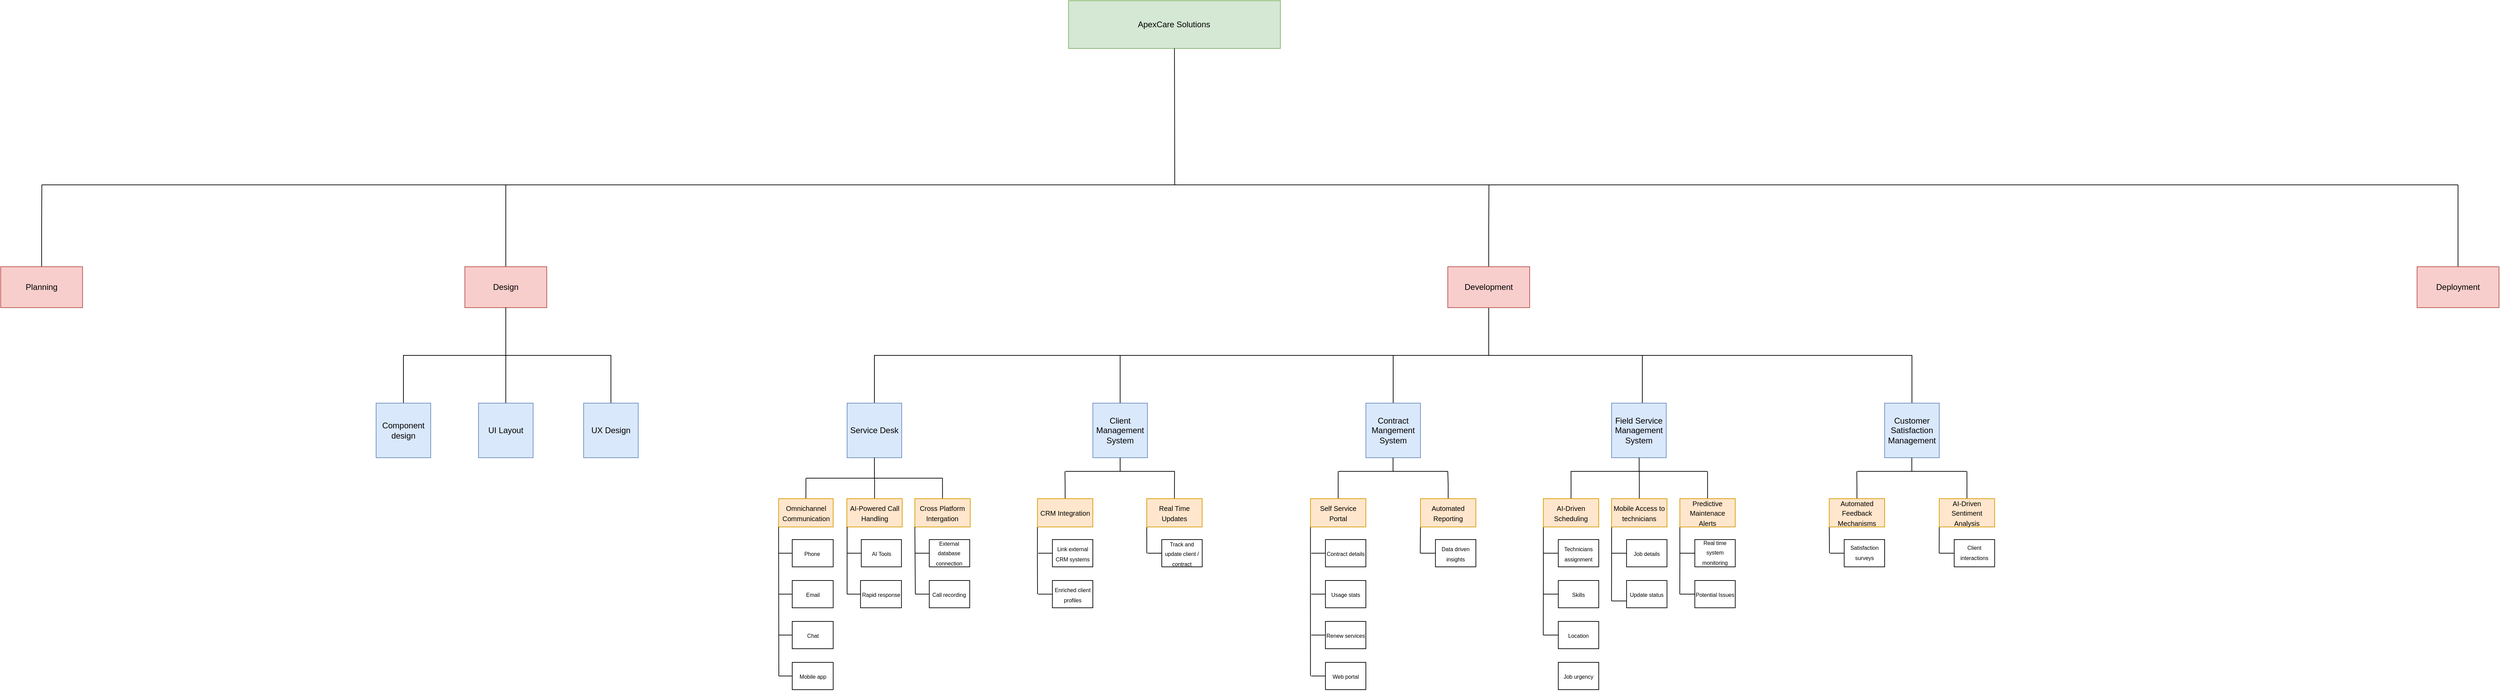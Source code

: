 <mxfile version="24.7.8">
  <diagram name="Page-1" id="Ekql5fOAXxoMZHHE_pls">
    <mxGraphModel dx="4014" dy="3027" grid="1" gridSize="10" guides="1" tooltips="1" connect="1" arrows="1" fold="1" page="1" pageScale="1" pageWidth="827" pageHeight="1169" math="0" shadow="0">
      <root>
        <mxCell id="0" />
        <mxCell id="1" parent="0" />
        <mxCell id="QhEV-e-kiflhuz-4DfNM-1" value="ApexCare Solutions" style="rounded=0;whiteSpace=wrap;html=1;fillColor=#d5e8d4;strokeColor=#82b366;" vertex="1" parent="1">
          <mxGeometry x="1044.36" y="-630" width="310.43" height="70" as="geometry" />
        </mxCell>
        <mxCell id="QhEV-e-kiflhuz-4DfNM-171" style="edgeStyle=orthogonalEdgeStyle;rounded=0;orthogonalLoop=1;jettySize=auto;html=1;exitX=0.5;exitY=0;exitDx=0;exitDy=0;endArrow=none;endFill=0;" edge="1" parent="1" source="QhEV-e-kiflhuz-4DfNM-43">
          <mxGeometry relative="1" as="geometry">
            <mxPoint x="-459.714" y="-360" as="targetPoint" />
          </mxGeometry>
        </mxCell>
        <mxCell id="QhEV-e-kiflhuz-4DfNM-43" value="Planning" style="rounded=0;whiteSpace=wrap;html=1;fillColor=#f8cecc;strokeColor=#b85450;" vertex="1" parent="1">
          <mxGeometry x="-520" y="-240" width="120" height="60" as="geometry" />
        </mxCell>
        <mxCell id="QhEV-e-kiflhuz-4DfNM-172" style="edgeStyle=orthogonalEdgeStyle;rounded=0;orthogonalLoop=1;jettySize=auto;html=1;endArrow=none;endFill=0;" edge="1" parent="1" source="QhEV-e-kiflhuz-4DfNM-44">
          <mxGeometry relative="1" as="geometry">
            <mxPoint x="220" y="-360" as="targetPoint" />
          </mxGeometry>
        </mxCell>
        <mxCell id="QhEV-e-kiflhuz-4DfNM-44" value="Design" style="rounded=0;whiteSpace=wrap;html=1;fillColor=#f8cecc;strokeColor=#b85450;" vertex="1" parent="1">
          <mxGeometry x="160" y="-240" width="120" height="60" as="geometry" />
        </mxCell>
        <mxCell id="QhEV-e-kiflhuz-4DfNM-129" style="edgeStyle=orthogonalEdgeStyle;rounded=0;orthogonalLoop=1;jettySize=auto;html=1;exitX=0.5;exitY=1;exitDx=0;exitDy=0;entryX=0.5;entryY=0;entryDx=0;entryDy=0;endArrow=none;endFill=0;" edge="1" parent="1" source="QhEV-e-kiflhuz-4DfNM-45" target="QhEV-e-kiflhuz-4DfNM-2">
          <mxGeometry relative="1" as="geometry" />
        </mxCell>
        <mxCell id="QhEV-e-kiflhuz-4DfNM-173" style="edgeStyle=orthogonalEdgeStyle;rounded=0;orthogonalLoop=1;jettySize=auto;html=1;exitX=0.5;exitY=0;exitDx=0;exitDy=0;endArrow=none;endFill=0;" edge="1" parent="1" source="QhEV-e-kiflhuz-4DfNM-45">
          <mxGeometry relative="1" as="geometry">
            <mxPoint x="1660.286" y="-360" as="targetPoint" />
          </mxGeometry>
        </mxCell>
        <mxCell id="QhEV-e-kiflhuz-4DfNM-45" value="Development" style="rounded=0;whiteSpace=wrap;html=1;fillColor=#f8cecc;strokeColor=#b85450;" vertex="1" parent="1">
          <mxGeometry x="1600" y="-240" width="120" height="60" as="geometry" />
        </mxCell>
        <mxCell id="QhEV-e-kiflhuz-4DfNM-260" style="edgeStyle=orthogonalEdgeStyle;rounded=0;orthogonalLoop=1;jettySize=auto;html=1;endArrow=none;endFill=0;" edge="1" parent="1" source="QhEV-e-kiflhuz-4DfNM-46">
          <mxGeometry relative="1" as="geometry">
            <mxPoint x="3080" y="-360" as="targetPoint" />
          </mxGeometry>
        </mxCell>
        <mxCell id="QhEV-e-kiflhuz-4DfNM-46" value="Deployment" style="rounded=0;whiteSpace=wrap;html=1;fillColor=#f8cecc;strokeColor=#b85450;" vertex="1" parent="1">
          <mxGeometry x="3020" y="-240" width="120" height="60" as="geometry" />
        </mxCell>
        <mxCell id="QhEV-e-kiflhuz-4DfNM-160" style="edgeStyle=orthogonalEdgeStyle;rounded=0;orthogonalLoop=1;jettySize=auto;html=1;endArrow=none;endFill=0;" edge="1" parent="1" source="QhEV-e-kiflhuz-4DfNM-102">
          <mxGeometry relative="1" as="geometry">
            <mxPoint x="220" y="-110" as="targetPoint" />
          </mxGeometry>
        </mxCell>
        <mxCell id="QhEV-e-kiflhuz-4DfNM-102" value="UI Layout" style="rounded=0;whiteSpace=wrap;html=1;fillColor=#dae8fc;strokeColor=#6c8ebf;" vertex="1" parent="1">
          <mxGeometry x="180" y="-40" width="80" height="80" as="geometry" />
        </mxCell>
        <mxCell id="QhEV-e-kiflhuz-4DfNM-157" style="edgeStyle=orthogonalEdgeStyle;rounded=0;orthogonalLoop=1;jettySize=auto;html=1;exitX=0.5;exitY=0;exitDx=0;exitDy=0;entryX=0.5;entryY=1;entryDx=0;entryDy=0;endArrow=none;endFill=0;" edge="1" parent="1" source="QhEV-e-kiflhuz-4DfNM-103" target="QhEV-e-kiflhuz-4DfNM-44">
          <mxGeometry relative="1" as="geometry" />
        </mxCell>
        <mxCell id="QhEV-e-kiflhuz-4DfNM-103" value="Component design" style="rounded=0;whiteSpace=wrap;html=1;fillColor=#dae8fc;strokeColor=#6c8ebf;" vertex="1" parent="1">
          <mxGeometry x="30" y="-40" width="80" height="80" as="geometry" />
        </mxCell>
        <mxCell id="QhEV-e-kiflhuz-4DfNM-161" style="edgeStyle=orthogonalEdgeStyle;rounded=0;orthogonalLoop=1;jettySize=auto;html=1;endArrow=none;endFill=0;" edge="1" parent="1" source="QhEV-e-kiflhuz-4DfNM-104">
          <mxGeometry relative="1" as="geometry">
            <mxPoint x="220" y="-110" as="targetPoint" />
            <Array as="points">
              <mxPoint x="374" y="-110" />
            </Array>
          </mxGeometry>
        </mxCell>
        <mxCell id="QhEV-e-kiflhuz-4DfNM-104" value="UX Design" style="rounded=0;whiteSpace=wrap;html=1;fillColor=#dae8fc;strokeColor=#6c8ebf;" vertex="1" parent="1">
          <mxGeometry x="334" y="-40" width="80" height="80" as="geometry" />
        </mxCell>
        <mxCell id="QhEV-e-kiflhuz-4DfNM-2" value="Service Desk" style="rounded=0;whiteSpace=wrap;html=1;fillColor=#dae8fc;strokeColor=#6c8ebf;" vertex="1" parent="1">
          <mxGeometry x="720" y="-40" width="80" height="80" as="geometry" />
        </mxCell>
        <mxCell id="QhEV-e-kiflhuz-4DfNM-132" style="edgeStyle=orthogonalEdgeStyle;rounded=0;orthogonalLoop=1;jettySize=auto;html=1;endArrow=none;endFill=0;" edge="1" parent="1" source="QhEV-e-kiflhuz-4DfNM-3">
          <mxGeometry relative="1" as="geometry">
            <mxPoint x="1120" y="-110" as="targetPoint" />
          </mxGeometry>
        </mxCell>
        <mxCell id="QhEV-e-kiflhuz-4DfNM-3" value="Client Management System" style="rounded=0;whiteSpace=wrap;html=1;fillColor=#dae8fc;strokeColor=#6c8ebf;" vertex="1" parent="1">
          <mxGeometry x="1080" y="-40" width="80" height="80" as="geometry" />
        </mxCell>
        <mxCell id="QhEV-e-kiflhuz-4DfNM-133" style="edgeStyle=orthogonalEdgeStyle;rounded=0;orthogonalLoop=1;jettySize=auto;html=1;endArrow=none;endFill=0;" edge="1" parent="1" source="QhEV-e-kiflhuz-4DfNM-4">
          <mxGeometry relative="1" as="geometry">
            <mxPoint x="1520" y="-110" as="targetPoint" />
          </mxGeometry>
        </mxCell>
        <mxCell id="QhEV-e-kiflhuz-4DfNM-4" value="Contract Mangement System" style="rounded=0;whiteSpace=wrap;html=1;fillColor=#dae8fc;strokeColor=#6c8ebf;" vertex="1" parent="1">
          <mxGeometry x="1480" y="-40" width="80" height="80" as="geometry" />
        </mxCell>
        <mxCell id="QhEV-e-kiflhuz-4DfNM-136" style="edgeStyle=orthogonalEdgeStyle;rounded=0;orthogonalLoop=1;jettySize=auto;html=1;exitX=0.5;exitY=0;exitDx=0;exitDy=0;endArrow=none;endFill=0;" edge="1" parent="1" source="QhEV-e-kiflhuz-4DfNM-5">
          <mxGeometry relative="1" as="geometry">
            <mxPoint x="1660" y="-110" as="targetPoint" />
            <Array as="points">
              <mxPoint x="1885" y="-110" />
            </Array>
          </mxGeometry>
        </mxCell>
        <mxCell id="QhEV-e-kiflhuz-4DfNM-5" value="Field Service Management System" style="rounded=0;whiteSpace=wrap;html=1;fillColor=#dae8fc;strokeColor=#6c8ebf;" vertex="1" parent="1">
          <mxGeometry x="1840" y="-40" width="80" height="80" as="geometry" />
        </mxCell>
        <mxCell id="QhEV-e-kiflhuz-4DfNM-196" style="edgeStyle=orthogonalEdgeStyle;rounded=0;orthogonalLoop=1;jettySize=auto;html=1;exitX=0.5;exitY=0;exitDx=0;exitDy=0;endArrow=none;endFill=0;" edge="1" parent="1" source="QhEV-e-kiflhuz-4DfNM-24">
          <mxGeometry relative="1" as="geometry">
            <mxPoint x="659.714" y="70" as="targetPoint" />
          </mxGeometry>
        </mxCell>
        <mxCell id="QhEV-e-kiflhuz-4DfNM-24" value="&lt;font style=&quot;font-size: 10px;&quot;&gt;Omnichannel Communication&lt;/font&gt;" style="rounded=0;whiteSpace=wrap;html=1;fillColor=#ffe6cc;strokeColor=#d79b00;spacingTop=0;" vertex="1" parent="1">
          <mxGeometry x="619.63" y="100.01" width="80" height="41.48" as="geometry" />
        </mxCell>
        <mxCell id="QhEV-e-kiflhuz-4DfNM-194" style="edgeStyle=orthogonalEdgeStyle;rounded=0;orthogonalLoop=1;jettySize=auto;html=1;exitX=0.5;exitY=0;exitDx=0;exitDy=0;endArrow=none;endFill=0;" edge="1" parent="1" source="QhEV-e-kiflhuz-4DfNM-25">
          <mxGeometry relative="1" as="geometry">
            <mxPoint x="760.286" y="70" as="targetPoint" />
          </mxGeometry>
        </mxCell>
        <mxCell id="QhEV-e-kiflhuz-4DfNM-25" value="&lt;font style=&quot;font-size: 10px;&quot;&gt;AI-Powered Call Handling&lt;/font&gt;" style="rounded=0;whiteSpace=wrap;html=1;fillColor=#ffe6cc;strokeColor=#d79b00;" vertex="1" parent="1">
          <mxGeometry x="719.627" y="100.017" width="81.15" height="41.481" as="geometry" />
        </mxCell>
        <mxCell id="QhEV-e-kiflhuz-4DfNM-195" style="edgeStyle=orthogonalEdgeStyle;rounded=0;orthogonalLoop=1;jettySize=auto;html=1;exitX=0.5;exitY=0;exitDx=0;exitDy=0;endArrow=none;endFill=0;" edge="1" parent="1" source="QhEV-e-kiflhuz-4DfNM-26">
          <mxGeometry relative="1" as="geometry">
            <mxPoint x="859.714" y="70" as="targetPoint" />
          </mxGeometry>
        </mxCell>
        <mxCell id="QhEV-e-kiflhuz-4DfNM-26" value="&lt;font style=&quot;font-size: 10px;&quot;&gt;Cross Platform Intergation&lt;/font&gt;" style="rounded=0;whiteSpace=wrap;html=1;fillColor=#ffe6cc;strokeColor=#d79b00;" vertex="1" parent="1">
          <mxGeometry x="819.227" y="100.019" width="81.15" height="41.481" as="geometry" />
        </mxCell>
        <mxCell id="QhEV-e-kiflhuz-4DfNM-216" style="edgeStyle=orthogonalEdgeStyle;rounded=0;orthogonalLoop=1;jettySize=auto;html=1;exitX=0;exitY=0.5;exitDx=0;exitDy=0;endArrow=none;endFill=0;" edge="1" parent="1" source="QhEV-e-kiflhuz-4DfNM-105">
          <mxGeometry relative="1" as="geometry">
            <mxPoint x="620" y="180" as="targetPoint" />
          </mxGeometry>
        </mxCell>
        <mxCell id="QhEV-e-kiflhuz-4DfNM-105" value="&lt;font style=&quot;font-size: 8px;&quot;&gt;Phone&amp;nbsp;&lt;/font&gt;" style="rounded=0;whiteSpace=wrap;html=1;" vertex="1" parent="1">
          <mxGeometry x="639.63" y="160.01" width="60" height="40" as="geometry" />
        </mxCell>
        <mxCell id="QhEV-e-kiflhuz-4DfNM-217" style="edgeStyle=orthogonalEdgeStyle;rounded=0;orthogonalLoop=1;jettySize=auto;html=1;exitX=0;exitY=0.5;exitDx=0;exitDy=0;endArrow=none;endFill=0;" edge="1" parent="1" source="QhEV-e-kiflhuz-4DfNM-106">
          <mxGeometry relative="1" as="geometry">
            <mxPoint x="620" y="240" as="targetPoint" />
          </mxGeometry>
        </mxCell>
        <mxCell id="QhEV-e-kiflhuz-4DfNM-106" value="&lt;font style=&quot;font-size: 8px;&quot;&gt;Email&lt;/font&gt;" style="rounded=0;whiteSpace=wrap;html=1;" vertex="1" parent="1">
          <mxGeometry x="639.63" y="220.01" width="60" height="40" as="geometry" />
        </mxCell>
        <mxCell id="QhEV-e-kiflhuz-4DfNM-218" style="edgeStyle=orthogonalEdgeStyle;rounded=0;orthogonalLoop=1;jettySize=auto;html=1;exitX=0;exitY=0.5;exitDx=0;exitDy=0;endArrow=none;endFill=0;" edge="1" parent="1" source="QhEV-e-kiflhuz-4DfNM-107">
          <mxGeometry relative="1" as="geometry">
            <mxPoint x="620" y="300" as="targetPoint" />
          </mxGeometry>
        </mxCell>
        <mxCell id="QhEV-e-kiflhuz-4DfNM-107" value="&lt;font style=&quot;font-size: 8px;&quot;&gt;Chat&lt;/font&gt;" style="rounded=0;whiteSpace=wrap;html=1;" vertex="1" parent="1">
          <mxGeometry x="639.63" y="280.01" width="60" height="40" as="geometry" />
        </mxCell>
        <mxCell id="QhEV-e-kiflhuz-4DfNM-219" style="edgeStyle=orthogonalEdgeStyle;rounded=0;orthogonalLoop=1;jettySize=auto;html=1;exitX=0;exitY=0.5;exitDx=0;exitDy=0;endArrow=none;endFill=0;" edge="1" parent="1" source="QhEV-e-kiflhuz-4DfNM-108">
          <mxGeometry relative="1" as="geometry">
            <mxPoint x="620" y="360" as="targetPoint" />
          </mxGeometry>
        </mxCell>
        <mxCell id="QhEV-e-kiflhuz-4DfNM-108" value="&lt;font style=&quot;font-size: 8px;&quot;&gt;Mobile app&lt;/font&gt;" style="rounded=0;whiteSpace=wrap;html=1;" vertex="1" parent="1">
          <mxGeometry x="639.63" y="340.01" width="60" height="40" as="geometry" />
        </mxCell>
        <mxCell id="QhEV-e-kiflhuz-4DfNM-154" style="edgeStyle=orthogonalEdgeStyle;rounded=0;orthogonalLoop=1;jettySize=auto;html=1;endArrow=none;endFill=0;" edge="1" parent="1" source="QhEV-e-kiflhuz-4DfNM-120">
          <mxGeometry relative="1" as="geometry">
            <mxPoint x="1880" y="-110" as="targetPoint" />
            <Array as="points">
              <mxPoint x="2280" y="-110" />
            </Array>
          </mxGeometry>
        </mxCell>
        <mxCell id="QhEV-e-kiflhuz-4DfNM-120" value="Customer Satisfaction Management" style="rounded=0;whiteSpace=wrap;html=1;fillColor=#dae8fc;strokeColor=#6c8ebf;" vertex="1" parent="1">
          <mxGeometry x="2240" y="-40" width="80" height="80" as="geometry" />
        </mxCell>
        <mxCell id="QhEV-e-kiflhuz-4DfNM-199" style="edgeStyle=orthogonalEdgeStyle;rounded=0;orthogonalLoop=1;jettySize=auto;html=1;exitX=0.5;exitY=0;exitDx=0;exitDy=0;endArrow=none;endFill=0;" edge="1" parent="1" source="QhEV-e-kiflhuz-4DfNM-122">
          <mxGeometry relative="1" as="geometry">
            <mxPoint x="1039.143" y="60" as="targetPoint" />
          </mxGeometry>
        </mxCell>
        <mxCell id="QhEV-e-kiflhuz-4DfNM-229" style="edgeStyle=orthogonalEdgeStyle;rounded=0;orthogonalLoop=1;jettySize=auto;html=1;exitX=0;exitY=1;exitDx=0;exitDy=0;endArrow=none;endFill=0;" edge="1" parent="1" source="QhEV-e-kiflhuz-4DfNM-122">
          <mxGeometry relative="1" as="geometry">
            <mxPoint x="999" y="240" as="targetPoint" />
          </mxGeometry>
        </mxCell>
        <mxCell id="QhEV-e-kiflhuz-4DfNM-122" value="&lt;font style=&quot;font-size: 10px;&quot;&gt;CRM Integration&lt;/font&gt;" style="rounded=0;whiteSpace=wrap;html=1;fillColor=#ffe6cc;strokeColor=#d79b00;" vertex="1" parent="1">
          <mxGeometry x="998.847" y="100.009" width="81.15" height="41.481" as="geometry" />
        </mxCell>
        <mxCell id="QhEV-e-kiflhuz-4DfNM-200" style="edgeStyle=orthogonalEdgeStyle;rounded=0;orthogonalLoop=1;jettySize=auto;html=1;exitX=0.5;exitY=0;exitDx=0;exitDy=0;endArrow=none;endFill=0;" edge="1" parent="1" source="QhEV-e-kiflhuz-4DfNM-123">
          <mxGeometry relative="1" as="geometry">
            <mxPoint x="1199.714" y="60" as="targetPoint" />
          </mxGeometry>
        </mxCell>
        <mxCell id="QhEV-e-kiflhuz-4DfNM-235" style="edgeStyle=orthogonalEdgeStyle;rounded=0;orthogonalLoop=1;jettySize=auto;html=1;exitX=0;exitY=1;exitDx=0;exitDy=0;endArrow=none;endFill=0;" edge="1" parent="1" source="QhEV-e-kiflhuz-4DfNM-123">
          <mxGeometry relative="1" as="geometry">
            <mxPoint x="1159.048" y="180" as="targetPoint" />
          </mxGeometry>
        </mxCell>
        <mxCell id="QhEV-e-kiflhuz-4DfNM-123" value="&lt;font style=&quot;font-size: 10px;&quot;&gt;Real Time Updates&lt;/font&gt;" style="rounded=0;whiteSpace=wrap;html=1;fillColor=#ffe6cc;strokeColor=#d79b00;" vertex="1" parent="1">
          <mxGeometry x="1158.997" y="100.009" width="81.15" height="41.481" as="geometry" />
        </mxCell>
        <mxCell id="QhEV-e-kiflhuz-4DfNM-222" style="edgeStyle=orthogonalEdgeStyle;rounded=0;orthogonalLoop=1;jettySize=auto;html=1;exitX=0;exitY=0.5;exitDx=0;exitDy=0;endArrow=none;endFill=0;" edge="1" parent="1" source="QhEV-e-kiflhuz-4DfNM-125">
          <mxGeometry relative="1" as="geometry">
            <mxPoint x="720" y="180.083" as="targetPoint" />
          </mxGeometry>
        </mxCell>
        <mxCell id="QhEV-e-kiflhuz-4DfNM-125" value="&lt;font style=&quot;font-size: 8px;&quot;&gt;AI Tools&lt;/font&gt;" style="rounded=0;whiteSpace=wrap;html=1;" vertex="1" parent="1">
          <mxGeometry x="740.78" y="160.01" width="58.85" height="40" as="geometry" />
        </mxCell>
        <mxCell id="QhEV-e-kiflhuz-4DfNM-223" style="edgeStyle=orthogonalEdgeStyle;rounded=0;orthogonalLoop=1;jettySize=auto;html=1;exitX=0;exitY=0.5;exitDx=0;exitDy=0;endArrow=none;endFill=0;" edge="1" parent="1" source="QhEV-e-kiflhuz-4DfNM-126">
          <mxGeometry relative="1" as="geometry">
            <mxPoint x="720" y="240.083" as="targetPoint" />
          </mxGeometry>
        </mxCell>
        <mxCell id="QhEV-e-kiflhuz-4DfNM-126" value="&lt;font style=&quot;font-size: 8px;&quot;&gt;Rapid response&lt;/font&gt;" style="rounded=0;whiteSpace=wrap;html=1;" vertex="1" parent="1">
          <mxGeometry x="739.63" y="220.01" width="60" height="40" as="geometry" />
        </mxCell>
        <mxCell id="QhEV-e-kiflhuz-4DfNM-226" style="edgeStyle=orthogonalEdgeStyle;rounded=0;orthogonalLoop=1;jettySize=auto;html=1;exitX=0;exitY=0.5;exitDx=0;exitDy=0;endArrow=none;endFill=0;" edge="1" parent="1" source="QhEV-e-kiflhuz-4DfNM-127">
          <mxGeometry relative="1" as="geometry">
            <mxPoint x="820" y="179.714" as="targetPoint" />
          </mxGeometry>
        </mxCell>
        <mxCell id="QhEV-e-kiflhuz-4DfNM-127" value="&lt;font style=&quot;font-size: 8px;&quot;&gt;External database connection&lt;/font&gt;" style="rounded=0;whiteSpace=wrap;html=1;spacingBottom=2;" vertex="1" parent="1">
          <mxGeometry x="840.38" y="160.01" width="59.25" height="40" as="geometry" />
        </mxCell>
        <mxCell id="QhEV-e-kiflhuz-4DfNM-228" style="edgeStyle=orthogonalEdgeStyle;rounded=0;orthogonalLoop=1;jettySize=auto;html=1;exitX=0;exitY=0.5;exitDx=0;exitDy=0;endArrow=none;endFill=0;" edge="1" parent="1" source="QhEV-e-kiflhuz-4DfNM-128">
          <mxGeometry relative="1" as="geometry">
            <mxPoint x="820" y="239.864" as="targetPoint" />
          </mxGeometry>
        </mxCell>
        <mxCell id="QhEV-e-kiflhuz-4DfNM-128" value="&lt;font style=&quot;font-size: 8px;&quot;&gt;Call recording&lt;/font&gt;" style="rounded=0;whiteSpace=wrap;html=1;" vertex="1" parent="1">
          <mxGeometry x="840.38" y="220.01" width="59.25" height="40" as="geometry" />
        </mxCell>
        <mxCell id="QhEV-e-kiflhuz-4DfNM-233" style="edgeStyle=orthogonalEdgeStyle;rounded=0;orthogonalLoop=1;jettySize=auto;html=1;exitX=0;exitY=0.5;exitDx=0;exitDy=0;endArrow=none;endFill=0;" edge="1" parent="1" source="QhEV-e-kiflhuz-4DfNM-142">
          <mxGeometry relative="1" as="geometry">
            <mxPoint x="1000" y="180.143" as="targetPoint" />
          </mxGeometry>
        </mxCell>
        <mxCell id="QhEV-e-kiflhuz-4DfNM-142" value="&lt;font style=&quot;font-size: 8px;&quot;&gt;Link external CRM systems&lt;/font&gt;" style="rounded=0;whiteSpace=wrap;html=1;" vertex="1" parent="1">
          <mxGeometry x="1020.75" y="160" width="59.25" height="40" as="geometry" />
        </mxCell>
        <mxCell id="QhEV-e-kiflhuz-4DfNM-232" style="edgeStyle=orthogonalEdgeStyle;rounded=0;orthogonalLoop=1;jettySize=auto;html=1;exitX=0;exitY=0.5;exitDx=0;exitDy=0;endArrow=none;endFill=0;" edge="1" parent="1" source="QhEV-e-kiflhuz-4DfNM-143">
          <mxGeometry relative="1" as="geometry">
            <mxPoint x="1000" y="240" as="targetPoint" />
          </mxGeometry>
        </mxCell>
        <mxCell id="QhEV-e-kiflhuz-4DfNM-143" value="&lt;font style=&quot;font-size: 8px;&quot;&gt;Enriched client profiles&lt;/font&gt;" style="rounded=0;whiteSpace=wrap;html=1;" vertex="1" parent="1">
          <mxGeometry x="1020.75" y="220" width="59.25" height="40" as="geometry" />
        </mxCell>
        <mxCell id="QhEV-e-kiflhuz-4DfNM-236" style="edgeStyle=orthogonalEdgeStyle;rounded=0;orthogonalLoop=1;jettySize=auto;html=1;exitX=0;exitY=0.5;exitDx=0;exitDy=0;endArrow=none;endFill=0;" edge="1" parent="1" source="QhEV-e-kiflhuz-4DfNM-144">
          <mxGeometry relative="1" as="geometry">
            <mxPoint x="1160" y="180.143" as="targetPoint" />
          </mxGeometry>
        </mxCell>
        <mxCell id="QhEV-e-kiflhuz-4DfNM-144" value="&lt;font style=&quot;font-size: 8px;&quot;&gt;Track and update client / contract&lt;/font&gt;" style="rounded=0;whiteSpace=wrap;html=1;" vertex="1" parent="1">
          <mxGeometry x="1181" y="160" width="59.25" height="40" as="geometry" />
        </mxCell>
        <mxCell id="QhEV-e-kiflhuz-4DfNM-204" style="edgeStyle=orthogonalEdgeStyle;rounded=0;orthogonalLoop=1;jettySize=auto;html=1;endArrow=none;endFill=0;" edge="1" parent="1" source="QhEV-e-kiflhuz-4DfNM-145">
          <mxGeometry relative="1" as="geometry">
            <mxPoint x="1439.422" y="60" as="targetPoint" />
          </mxGeometry>
        </mxCell>
        <mxCell id="QhEV-e-kiflhuz-4DfNM-237" style="edgeStyle=orthogonalEdgeStyle;rounded=0;orthogonalLoop=1;jettySize=auto;html=1;exitX=0;exitY=1;exitDx=0;exitDy=0;endArrow=none;endFill=0;" edge="1" parent="1" source="QhEV-e-kiflhuz-4DfNM-145">
          <mxGeometry relative="1" as="geometry">
            <mxPoint x="1398.833" y="360" as="targetPoint" />
          </mxGeometry>
        </mxCell>
        <mxCell id="QhEV-e-kiflhuz-4DfNM-145" value="&lt;font style=&quot;font-size: 10px;&quot;&gt;Self Service Portal&lt;/font&gt;" style="rounded=0;whiteSpace=wrap;html=1;fillColor=#ffe6cc;strokeColor=#d79b00;" vertex="1" parent="1">
          <mxGeometry x="1398.847" y="99.999" width="81.15" height="41.481" as="geometry" />
        </mxCell>
        <mxCell id="QhEV-e-kiflhuz-4DfNM-203" style="edgeStyle=orthogonalEdgeStyle;rounded=0;orthogonalLoop=1;jettySize=auto;html=1;exitX=0.5;exitY=0;exitDx=0;exitDy=0;endArrow=none;endFill=0;" edge="1" parent="1" source="QhEV-e-kiflhuz-4DfNM-146">
          <mxGeometry relative="1" as="geometry">
            <mxPoint x="1600" y="60" as="targetPoint" />
          </mxGeometry>
        </mxCell>
        <mxCell id="QhEV-e-kiflhuz-4DfNM-242" style="edgeStyle=orthogonalEdgeStyle;rounded=0;orthogonalLoop=1;jettySize=auto;html=1;exitX=0;exitY=1;exitDx=0;exitDy=0;endArrow=none;endFill=0;" edge="1" parent="1" source="QhEV-e-kiflhuz-4DfNM-146">
          <mxGeometry relative="1" as="geometry">
            <mxPoint x="1559.667" y="180" as="targetPoint" />
          </mxGeometry>
        </mxCell>
        <mxCell id="QhEV-e-kiflhuz-4DfNM-146" value="&lt;font style=&quot;font-size: 10px;&quot;&gt;Automated Reporting&lt;/font&gt;" style="rounded=0;whiteSpace=wrap;html=1;fillColor=#ffe6cc;strokeColor=#d79b00;" vertex="1" parent="1">
          <mxGeometry x="1559.997" y="100.009" width="81.15" height="41.481" as="geometry" />
        </mxCell>
        <mxCell id="QhEV-e-kiflhuz-4DfNM-241" style="edgeStyle=orthogonalEdgeStyle;rounded=0;orthogonalLoop=1;jettySize=auto;html=1;exitX=0;exitY=0.5;exitDx=0;exitDy=0;endArrow=none;endFill=0;" edge="1" parent="1" source="QhEV-e-kiflhuz-4DfNM-147">
          <mxGeometry relative="1" as="geometry">
            <mxPoint x="1400" y="179.833" as="targetPoint" />
          </mxGeometry>
        </mxCell>
        <mxCell id="QhEV-e-kiflhuz-4DfNM-147" value="&lt;font style=&quot;font-size: 8px;&quot;&gt;Contract details&lt;/font&gt;" style="rounded=0;whiteSpace=wrap;html=1;" vertex="1" parent="1">
          <mxGeometry x="1420.75" y="160" width="59.25" height="40" as="geometry" />
        </mxCell>
        <mxCell id="QhEV-e-kiflhuz-4DfNM-240" style="edgeStyle=orthogonalEdgeStyle;rounded=0;orthogonalLoop=1;jettySize=auto;html=1;exitX=0;exitY=0.5;exitDx=0;exitDy=0;endArrow=none;endFill=0;" edge="1" parent="1" source="QhEV-e-kiflhuz-4DfNM-148">
          <mxGeometry relative="1" as="geometry">
            <mxPoint x="1400" y="239.833" as="targetPoint" />
          </mxGeometry>
        </mxCell>
        <mxCell id="QhEV-e-kiflhuz-4DfNM-148" value="&lt;font style=&quot;font-size: 8px;&quot;&gt;Usage stats&lt;/font&gt;" style="rounded=0;whiteSpace=wrap;html=1;" vertex="1" parent="1">
          <mxGeometry x="1420.75" y="220" width="59.25" height="40" as="geometry" />
        </mxCell>
        <mxCell id="QhEV-e-kiflhuz-4DfNM-239" style="edgeStyle=orthogonalEdgeStyle;rounded=0;orthogonalLoop=1;jettySize=auto;html=1;exitX=0;exitY=0.5;exitDx=0;exitDy=0;endArrow=none;endFill=0;" edge="1" parent="1" source="QhEV-e-kiflhuz-4DfNM-149">
          <mxGeometry relative="1" as="geometry">
            <mxPoint x="1400" y="299.833" as="targetPoint" />
          </mxGeometry>
        </mxCell>
        <mxCell id="QhEV-e-kiflhuz-4DfNM-149" value="&lt;font style=&quot;font-size: 8px;&quot;&gt;Renew services&lt;/font&gt;" style="rounded=0;whiteSpace=wrap;html=1;" vertex="1" parent="1">
          <mxGeometry x="1420.75" y="280" width="59.25" height="40" as="geometry" />
        </mxCell>
        <mxCell id="QhEV-e-kiflhuz-4DfNM-238" style="edgeStyle=orthogonalEdgeStyle;rounded=0;orthogonalLoop=1;jettySize=auto;html=1;exitX=0;exitY=0.5;exitDx=0;exitDy=0;endArrow=none;endFill=0;" edge="1" parent="1" source="QhEV-e-kiflhuz-4DfNM-150">
          <mxGeometry relative="1" as="geometry">
            <mxPoint x="1400" y="359.833" as="targetPoint" />
          </mxGeometry>
        </mxCell>
        <mxCell id="QhEV-e-kiflhuz-4DfNM-150" value="&lt;font style=&quot;font-size: 8px;&quot;&gt;Web portal&lt;/font&gt;" style="rounded=0;whiteSpace=wrap;html=1;" vertex="1" parent="1">
          <mxGeometry x="1420.75" y="340" width="59.25" height="40" as="geometry" />
        </mxCell>
        <mxCell id="QhEV-e-kiflhuz-4DfNM-243" style="edgeStyle=orthogonalEdgeStyle;rounded=0;orthogonalLoop=1;jettySize=auto;html=1;exitX=0;exitY=0.5;exitDx=0;exitDy=0;endArrow=none;endFill=0;" edge="1" parent="1" source="QhEV-e-kiflhuz-4DfNM-151">
          <mxGeometry relative="1" as="geometry">
            <mxPoint x="1560" y="179.833" as="targetPoint" />
          </mxGeometry>
        </mxCell>
        <mxCell id="QhEV-e-kiflhuz-4DfNM-151" value="&lt;font style=&quot;font-size: 8px;&quot;&gt;Data driven insights&lt;/font&gt;" style="rounded=0;whiteSpace=wrap;html=1;" vertex="1" parent="1">
          <mxGeometry x="1581.9" y="160" width="59.25" height="40" as="geometry" />
        </mxCell>
        <mxCell id="QhEV-e-kiflhuz-4DfNM-169" value="" style="endArrow=none;html=1;rounded=0;entryX=0.5;entryY=1;entryDx=0;entryDy=0;" edge="1" parent="1" target="QhEV-e-kiflhuz-4DfNM-1">
          <mxGeometry width="50" height="50" relative="1" as="geometry">
            <mxPoint x="1200" y="-360" as="sourcePoint" />
            <mxPoint x="1220" y="-640" as="targetPoint" />
          </mxGeometry>
        </mxCell>
        <mxCell id="QhEV-e-kiflhuz-4DfNM-170" value="" style="endArrow=none;html=1;rounded=0;" edge="1" parent="1">
          <mxGeometry width="50" height="50" relative="1" as="geometry">
            <mxPoint x="-460" y="-360" as="sourcePoint" />
            <mxPoint x="3080" y="-360" as="targetPoint" />
          </mxGeometry>
        </mxCell>
        <mxCell id="QhEV-e-kiflhuz-4DfNM-209" style="edgeStyle=orthogonalEdgeStyle;rounded=0;orthogonalLoop=1;jettySize=auto;html=1;exitX=0.5;exitY=0;exitDx=0;exitDy=0;endArrow=none;endFill=0;" edge="1" parent="1" source="QhEV-e-kiflhuz-4DfNM-175">
          <mxGeometry relative="1" as="geometry">
            <mxPoint x="1780.552" y="60" as="targetPoint" />
          </mxGeometry>
        </mxCell>
        <mxCell id="QhEV-e-kiflhuz-4DfNM-244" style="edgeStyle=orthogonalEdgeStyle;rounded=0;orthogonalLoop=1;jettySize=auto;html=1;exitX=0;exitY=1;exitDx=0;exitDy=0;endArrow=none;endFill=0;" edge="1" parent="1" source="QhEV-e-kiflhuz-4DfNM-175">
          <mxGeometry relative="1" as="geometry">
            <mxPoint x="1739.862" y="300" as="targetPoint" />
          </mxGeometry>
        </mxCell>
        <mxCell id="QhEV-e-kiflhuz-4DfNM-175" value="&lt;font style=&quot;font-size: 10px;&quot;&gt;AI-Driven Scheduling&lt;/font&gt;" style="rounded=0;whiteSpace=wrap;html=1;fillColor=#ffe6cc;strokeColor=#d79b00;" vertex="1" parent="1">
          <mxGeometry x="1739.997" y="100.009" width="81.15" height="41.481" as="geometry" />
        </mxCell>
        <mxCell id="QhEV-e-kiflhuz-4DfNM-207" style="edgeStyle=orthogonalEdgeStyle;rounded=0;orthogonalLoop=1;jettySize=auto;html=1;exitX=0.5;exitY=0;exitDx=0;exitDy=0;endArrow=none;endFill=0;" edge="1" parent="1" source="QhEV-e-kiflhuz-4DfNM-176">
          <mxGeometry relative="1" as="geometry">
            <mxPoint x="1880.552" y="60" as="targetPoint" />
          </mxGeometry>
        </mxCell>
        <mxCell id="QhEV-e-kiflhuz-4DfNM-250" style="edgeStyle=orthogonalEdgeStyle;rounded=0;orthogonalLoop=1;jettySize=auto;html=1;exitX=0;exitY=1;exitDx=0;exitDy=0;endArrow=none;endFill=0;" edge="1" parent="1" source="QhEV-e-kiflhuz-4DfNM-176">
          <mxGeometry relative="1" as="geometry">
            <mxPoint x="1839.862" y="250" as="targetPoint" />
          </mxGeometry>
        </mxCell>
        <mxCell id="QhEV-e-kiflhuz-4DfNM-176" value="&lt;font style=&quot;font-size: 10px;&quot;&gt;Mobile Access to technicians&lt;/font&gt;" style="rounded=0;whiteSpace=wrap;html=1;fillColor=#ffe6cc;strokeColor=#d79b00;" vertex="1" parent="1">
          <mxGeometry x="1839.997" y="99.999" width="81.15" height="41.481" as="geometry" />
        </mxCell>
        <mxCell id="QhEV-e-kiflhuz-4DfNM-208" style="edgeStyle=orthogonalEdgeStyle;rounded=0;orthogonalLoop=1;jettySize=auto;html=1;exitX=0.5;exitY=0;exitDx=0;exitDy=0;endArrow=none;endFill=0;" edge="1" parent="1" source="QhEV-e-kiflhuz-4DfNM-177">
          <mxGeometry relative="1" as="geometry">
            <mxPoint x="1980.552" y="60" as="targetPoint" />
          </mxGeometry>
        </mxCell>
        <mxCell id="QhEV-e-kiflhuz-4DfNM-253" style="edgeStyle=orthogonalEdgeStyle;rounded=0;orthogonalLoop=1;jettySize=auto;html=1;exitX=0;exitY=1;exitDx=0;exitDy=0;endArrow=none;endFill=0;" edge="1" parent="1" source="QhEV-e-kiflhuz-4DfNM-177">
          <mxGeometry relative="1" as="geometry">
            <mxPoint x="1939.862" y="240" as="targetPoint" />
          </mxGeometry>
        </mxCell>
        <mxCell id="QhEV-e-kiflhuz-4DfNM-177" value="&lt;font style=&quot;font-size: 10px;&quot;&gt;Predictive Maintenace Alerts&lt;/font&gt;" style="rounded=0;whiteSpace=wrap;html=1;fillColor=#ffe6cc;strokeColor=#d79b00;" vertex="1" parent="1">
          <mxGeometry x="1939.997" y="99.999" width="81.15" height="41.481" as="geometry" />
        </mxCell>
        <mxCell id="QhEV-e-kiflhuz-4DfNM-245" style="edgeStyle=orthogonalEdgeStyle;rounded=0;orthogonalLoop=1;jettySize=auto;html=1;exitX=0;exitY=0.5;exitDx=0;exitDy=0;endArrow=none;endFill=0;" edge="1" parent="1" source="QhEV-e-kiflhuz-4DfNM-178">
          <mxGeometry relative="1" as="geometry">
            <mxPoint x="1740" y="180.143" as="targetPoint" />
          </mxGeometry>
        </mxCell>
        <mxCell id="QhEV-e-kiflhuz-4DfNM-178" value="&lt;font style=&quot;font-size: 8px;&quot;&gt;Technicians assignment&lt;/font&gt;" style="rounded=0;whiteSpace=wrap;html=1;" vertex="1" parent="1">
          <mxGeometry x="1761.9" y="160" width="59.25" height="40" as="geometry" />
        </mxCell>
        <mxCell id="QhEV-e-kiflhuz-4DfNM-246" style="edgeStyle=orthogonalEdgeStyle;rounded=0;orthogonalLoop=1;jettySize=auto;html=1;endArrow=none;endFill=0;" edge="1" parent="1" source="QhEV-e-kiflhuz-4DfNM-179">
          <mxGeometry relative="1" as="geometry">
            <mxPoint x="1740" y="240" as="targetPoint" />
          </mxGeometry>
        </mxCell>
        <mxCell id="QhEV-e-kiflhuz-4DfNM-179" value="&lt;font style=&quot;font-size: 8px;&quot;&gt;Skills&lt;/font&gt;" style="rounded=0;whiteSpace=wrap;html=1;" vertex="1" parent="1">
          <mxGeometry x="1761.9" y="220" width="59.25" height="40" as="geometry" />
        </mxCell>
        <mxCell id="QhEV-e-kiflhuz-4DfNM-247" style="edgeStyle=orthogonalEdgeStyle;rounded=0;orthogonalLoop=1;jettySize=auto;html=1;exitX=0;exitY=0.5;exitDx=0;exitDy=0;endArrow=none;endFill=0;" edge="1" parent="1" source="QhEV-e-kiflhuz-4DfNM-180">
          <mxGeometry relative="1" as="geometry">
            <mxPoint x="1740" y="300.143" as="targetPoint" />
          </mxGeometry>
        </mxCell>
        <mxCell id="QhEV-e-kiflhuz-4DfNM-180" value="&lt;font style=&quot;font-size: 8px;&quot;&gt;Location&lt;/font&gt;" style="rounded=0;whiteSpace=wrap;html=1;" vertex="1" parent="1">
          <mxGeometry x="1761.9" y="280" width="59.25" height="40" as="geometry" />
        </mxCell>
        <mxCell id="QhEV-e-kiflhuz-4DfNM-181" value="&lt;font style=&quot;font-size: 8px;&quot;&gt;Job urgency&lt;/font&gt;" style="rounded=0;whiteSpace=wrap;html=1;" vertex="1" parent="1">
          <mxGeometry x="1761.9" y="340" width="59.25" height="40" as="geometry" />
        </mxCell>
        <mxCell id="QhEV-e-kiflhuz-4DfNM-252" style="edgeStyle=orthogonalEdgeStyle;rounded=0;orthogonalLoop=1;jettySize=auto;html=1;exitX=0;exitY=0.5;exitDx=0;exitDy=0;endArrow=none;endFill=0;" edge="1" parent="1" source="QhEV-e-kiflhuz-4DfNM-182">
          <mxGeometry relative="1" as="geometry">
            <mxPoint x="1840" y="180.207" as="targetPoint" />
          </mxGeometry>
        </mxCell>
        <mxCell id="QhEV-e-kiflhuz-4DfNM-182" value="&lt;font style=&quot;font-size: 8px;&quot;&gt;Job details&lt;/font&gt;" style="rounded=0;whiteSpace=wrap;html=1;" vertex="1" parent="1">
          <mxGeometry x="1861.9" y="160" width="59.25" height="40" as="geometry" />
        </mxCell>
        <mxCell id="QhEV-e-kiflhuz-4DfNM-251" style="edgeStyle=orthogonalEdgeStyle;rounded=0;orthogonalLoop=1;jettySize=auto;html=1;exitX=0;exitY=0.75;exitDx=0;exitDy=0;endArrow=none;endFill=0;" edge="1" parent="1" source="QhEV-e-kiflhuz-4DfNM-183">
          <mxGeometry relative="1" as="geometry">
            <mxPoint x="1840" y="249.862" as="targetPoint" />
          </mxGeometry>
        </mxCell>
        <mxCell id="QhEV-e-kiflhuz-4DfNM-183" value="&lt;font style=&quot;font-size: 8px;&quot;&gt;Update status&lt;/font&gt;" style="rounded=0;whiteSpace=wrap;html=1;" vertex="1" parent="1">
          <mxGeometry x="1861.9" y="220" width="59.25" height="40" as="geometry" />
        </mxCell>
        <mxCell id="QhEV-e-kiflhuz-4DfNM-255" style="edgeStyle=orthogonalEdgeStyle;rounded=0;orthogonalLoop=1;jettySize=auto;html=1;exitX=0;exitY=0.5;exitDx=0;exitDy=0;endArrow=none;endFill=0;" edge="1" parent="1" source="QhEV-e-kiflhuz-4DfNM-184">
          <mxGeometry relative="1" as="geometry">
            <mxPoint x="1940" y="180.207" as="targetPoint" />
          </mxGeometry>
        </mxCell>
        <mxCell id="QhEV-e-kiflhuz-4DfNM-184" value="&lt;font style=&quot;font-size: 8px;&quot;&gt;Real time system monitoring&lt;/font&gt;" style="rounded=0;whiteSpace=wrap;html=1;spacingBottom=4;" vertex="1" parent="1">
          <mxGeometry x="1961.9" y="160" width="59.25" height="40" as="geometry" />
        </mxCell>
        <mxCell id="QhEV-e-kiflhuz-4DfNM-254" style="edgeStyle=orthogonalEdgeStyle;rounded=0;orthogonalLoop=1;jettySize=auto;html=1;exitX=0;exitY=0.5;exitDx=0;exitDy=0;endArrow=none;endFill=0;" edge="1" parent="1" source="QhEV-e-kiflhuz-4DfNM-185">
          <mxGeometry relative="1" as="geometry">
            <mxPoint x="1940" y="240.207" as="targetPoint" />
          </mxGeometry>
        </mxCell>
        <mxCell id="QhEV-e-kiflhuz-4DfNM-185" value="&lt;span style=&quot;font-size: 8px;&quot;&gt;Potential Issues&lt;/span&gt;" style="rounded=0;whiteSpace=wrap;html=1;" vertex="1" parent="1">
          <mxGeometry x="1961.9" y="220" width="59.25" height="40" as="geometry" />
        </mxCell>
        <mxCell id="QhEV-e-kiflhuz-4DfNM-212" style="edgeStyle=orthogonalEdgeStyle;rounded=0;orthogonalLoop=1;jettySize=auto;html=1;exitX=0.5;exitY=0;exitDx=0;exitDy=0;endArrow=none;endFill=0;" edge="1" parent="1" source="QhEV-e-kiflhuz-4DfNM-186">
          <mxGeometry relative="1" as="geometry">
            <mxPoint x="2199.172" y="60" as="targetPoint" />
          </mxGeometry>
        </mxCell>
        <mxCell id="QhEV-e-kiflhuz-4DfNM-256" style="edgeStyle=orthogonalEdgeStyle;rounded=0;orthogonalLoop=1;jettySize=auto;html=1;exitX=0;exitY=1;exitDx=0;exitDy=0;endArrow=none;endFill=0;" edge="1" parent="1" source="QhEV-e-kiflhuz-4DfNM-186">
          <mxGeometry relative="1" as="geometry">
            <mxPoint x="2159.172" y="180" as="targetPoint" />
          </mxGeometry>
        </mxCell>
        <mxCell id="QhEV-e-kiflhuz-4DfNM-186" value="&lt;font style=&quot;font-size: 10px;&quot;&gt;Automated Feedback Mechanisms&lt;/font&gt;" style="rounded=0;whiteSpace=wrap;html=1;fillColor=#ffe6cc;strokeColor=#d79b00;" vertex="1" parent="1">
          <mxGeometry x="2158.847" y="100.009" width="81.15" height="41.481" as="geometry" />
        </mxCell>
        <mxCell id="QhEV-e-kiflhuz-4DfNM-213" style="edgeStyle=orthogonalEdgeStyle;rounded=0;orthogonalLoop=1;jettySize=auto;html=1;exitX=0.5;exitY=0;exitDx=0;exitDy=0;endArrow=none;endFill=0;" edge="1" parent="1" source="QhEV-e-kiflhuz-4DfNM-187">
          <mxGeometry relative="1" as="geometry">
            <mxPoint x="2360.552" y="60" as="targetPoint" />
          </mxGeometry>
        </mxCell>
        <mxCell id="QhEV-e-kiflhuz-4DfNM-258" style="edgeStyle=orthogonalEdgeStyle;rounded=0;orthogonalLoop=1;jettySize=auto;html=1;exitX=0;exitY=1;exitDx=0;exitDy=0;endArrow=none;endFill=0;" edge="1" parent="1" source="QhEV-e-kiflhuz-4DfNM-187">
          <mxGeometry relative="1" as="geometry">
            <mxPoint x="2319.862" y="180" as="targetPoint" />
          </mxGeometry>
        </mxCell>
        <mxCell id="QhEV-e-kiflhuz-4DfNM-187" value="&lt;font style=&quot;font-size: 10px;&quot;&gt;AI-Driven Sentiment Analysis&lt;/font&gt;" style="rounded=0;whiteSpace=wrap;html=1;fillColor=#ffe6cc;strokeColor=#d79b00;" vertex="1" parent="1">
          <mxGeometry x="2319.997" y="99.999" width="81.15" height="41.481" as="geometry" />
        </mxCell>
        <mxCell id="QhEV-e-kiflhuz-4DfNM-257" style="edgeStyle=orthogonalEdgeStyle;rounded=0;orthogonalLoop=1;jettySize=auto;html=1;exitX=0;exitY=0.5;exitDx=0;exitDy=0;endArrow=none;endFill=0;" edge="1" parent="1" source="QhEV-e-kiflhuz-4DfNM-189">
          <mxGeometry relative="1" as="geometry">
            <mxPoint x="2160" y="180.207" as="targetPoint" />
          </mxGeometry>
        </mxCell>
        <mxCell id="QhEV-e-kiflhuz-4DfNM-189" value="&lt;font style=&quot;font-size: 8px;&quot;&gt;Satisfaction surveys&lt;/font&gt;" style="rounded=0;whiteSpace=wrap;html=1;spacingBottom=4;" vertex="1" parent="1">
          <mxGeometry x="2180.75" y="160" width="59.25" height="40" as="geometry" />
        </mxCell>
        <mxCell id="QhEV-e-kiflhuz-4DfNM-259" style="edgeStyle=orthogonalEdgeStyle;rounded=0;orthogonalLoop=1;jettySize=auto;html=1;exitX=0;exitY=0.5;exitDx=0;exitDy=0;endArrow=none;endFill=0;" edge="1" parent="1" source="QhEV-e-kiflhuz-4DfNM-190">
          <mxGeometry relative="1" as="geometry">
            <mxPoint x="2320" y="180.207" as="targetPoint" />
          </mxGeometry>
        </mxCell>
        <mxCell id="QhEV-e-kiflhuz-4DfNM-190" value="&lt;font style=&quot;font-size: 8px;&quot;&gt;Client interactions&lt;/font&gt;" style="rounded=0;whiteSpace=wrap;html=1;spacingBottom=4;" vertex="1" parent="1">
          <mxGeometry x="2341.9" y="160" width="59.25" height="40" as="geometry" />
        </mxCell>
        <mxCell id="QhEV-e-kiflhuz-4DfNM-192" value="" style="endArrow=none;html=1;rounded=0;entryX=0.5;entryY=1;entryDx=0;entryDy=0;" edge="1" parent="1" target="QhEV-e-kiflhuz-4DfNM-2">
          <mxGeometry width="50" height="50" relative="1" as="geometry">
            <mxPoint x="760" y="70" as="sourcePoint" />
            <mxPoint x="770" y="50" as="targetPoint" />
          </mxGeometry>
        </mxCell>
        <mxCell id="QhEV-e-kiflhuz-4DfNM-193" value="" style="endArrow=none;html=1;rounded=0;" edge="1" parent="1">
          <mxGeometry width="50" height="50" relative="1" as="geometry">
            <mxPoint x="660" y="70" as="sourcePoint" />
            <mxPoint x="860" y="70" as="targetPoint" />
          </mxGeometry>
        </mxCell>
        <mxCell id="QhEV-e-kiflhuz-4DfNM-197" value="" style="endArrow=none;html=1;rounded=0;entryX=0.5;entryY=1;entryDx=0;entryDy=0;" edge="1" parent="1" target="QhEV-e-kiflhuz-4DfNM-3">
          <mxGeometry width="50" height="50" relative="1" as="geometry">
            <mxPoint x="1120" y="60" as="sourcePoint" />
            <mxPoint x="770" y="50" as="targetPoint" />
          </mxGeometry>
        </mxCell>
        <mxCell id="QhEV-e-kiflhuz-4DfNM-198" value="" style="endArrow=none;html=1;rounded=0;" edge="1" parent="1">
          <mxGeometry width="50" height="50" relative="1" as="geometry">
            <mxPoint x="1040" y="60" as="sourcePoint" />
            <mxPoint x="1200" y="60" as="targetPoint" />
          </mxGeometry>
        </mxCell>
        <mxCell id="QhEV-e-kiflhuz-4DfNM-201" value="" style="endArrow=none;html=1;rounded=0;entryX=0.5;entryY=1;entryDx=0;entryDy=0;" edge="1" parent="1">
          <mxGeometry width="50" height="50" relative="1" as="geometry">
            <mxPoint x="1519.8" y="60" as="sourcePoint" />
            <mxPoint x="1519.8" y="40" as="targetPoint" />
          </mxGeometry>
        </mxCell>
        <mxCell id="QhEV-e-kiflhuz-4DfNM-202" value="" style="endArrow=none;html=1;rounded=0;" edge="1" parent="1">
          <mxGeometry width="50" height="50" relative="1" as="geometry">
            <mxPoint x="1440" y="60" as="sourcePoint" />
            <mxPoint x="1600" y="60" as="targetPoint" />
          </mxGeometry>
        </mxCell>
        <mxCell id="QhEV-e-kiflhuz-4DfNM-205" value="" style="endArrow=none;html=1;rounded=0;entryX=0.5;entryY=1;entryDx=0;entryDy=0;" edge="1" parent="1">
          <mxGeometry width="50" height="50" relative="1" as="geometry">
            <mxPoint x="1880.37" y="60" as="sourcePoint" />
            <mxPoint x="1880.37" y="40" as="targetPoint" />
          </mxGeometry>
        </mxCell>
        <mxCell id="QhEV-e-kiflhuz-4DfNM-206" value="" style="endArrow=none;html=1;rounded=0;" edge="1" parent="1">
          <mxGeometry width="50" height="50" relative="1" as="geometry">
            <mxPoint x="1780" y="60" as="sourcePoint" />
            <mxPoint x="1980" y="60" as="targetPoint" />
          </mxGeometry>
        </mxCell>
        <mxCell id="QhEV-e-kiflhuz-4DfNM-210" value="" style="endArrow=none;html=1;rounded=0;" edge="1" parent="1">
          <mxGeometry width="50" height="50" relative="1" as="geometry">
            <mxPoint x="2200" y="60" as="sourcePoint" />
            <mxPoint x="2360" y="60" as="targetPoint" />
          </mxGeometry>
        </mxCell>
        <mxCell id="QhEV-e-kiflhuz-4DfNM-211" value="" style="endArrow=none;html=1;rounded=0;entryX=0.5;entryY=1;entryDx=0;entryDy=0;" edge="1" parent="1">
          <mxGeometry width="50" height="50" relative="1" as="geometry">
            <mxPoint x="2279.8" y="60" as="sourcePoint" />
            <mxPoint x="2279.8" y="40" as="targetPoint" />
          </mxGeometry>
        </mxCell>
        <mxCell id="QhEV-e-kiflhuz-4DfNM-214" value="" style="endArrow=none;html=1;rounded=0;entryX=0;entryY=1;entryDx=0;entryDy=0;" edge="1" parent="1" target="QhEV-e-kiflhuz-4DfNM-24">
          <mxGeometry width="50" height="50" relative="1" as="geometry">
            <mxPoint x="620" y="360" as="sourcePoint" />
            <mxPoint x="750" y="240" as="targetPoint" />
          </mxGeometry>
        </mxCell>
        <mxCell id="QhEV-e-kiflhuz-4DfNM-220" value="" style="endArrow=none;html=1;rounded=0;entryX=0;entryY=1;entryDx=0;entryDy=0;" edge="1" parent="1">
          <mxGeometry width="50" height="50" relative="1" as="geometry">
            <mxPoint x="720" y="240" as="sourcePoint" />
            <mxPoint x="720" y="141.5" as="targetPoint" />
          </mxGeometry>
        </mxCell>
        <mxCell id="QhEV-e-kiflhuz-4DfNM-224" value="" style="endArrow=none;html=1;rounded=0;entryX=0;entryY=1;entryDx=0;entryDy=0;" edge="1" parent="1">
          <mxGeometry width="50" height="50" relative="1" as="geometry">
            <mxPoint x="820" y="240" as="sourcePoint" />
            <mxPoint x="819.23" y="141.48" as="targetPoint" />
          </mxGeometry>
        </mxCell>
      </root>
    </mxGraphModel>
  </diagram>
</mxfile>
